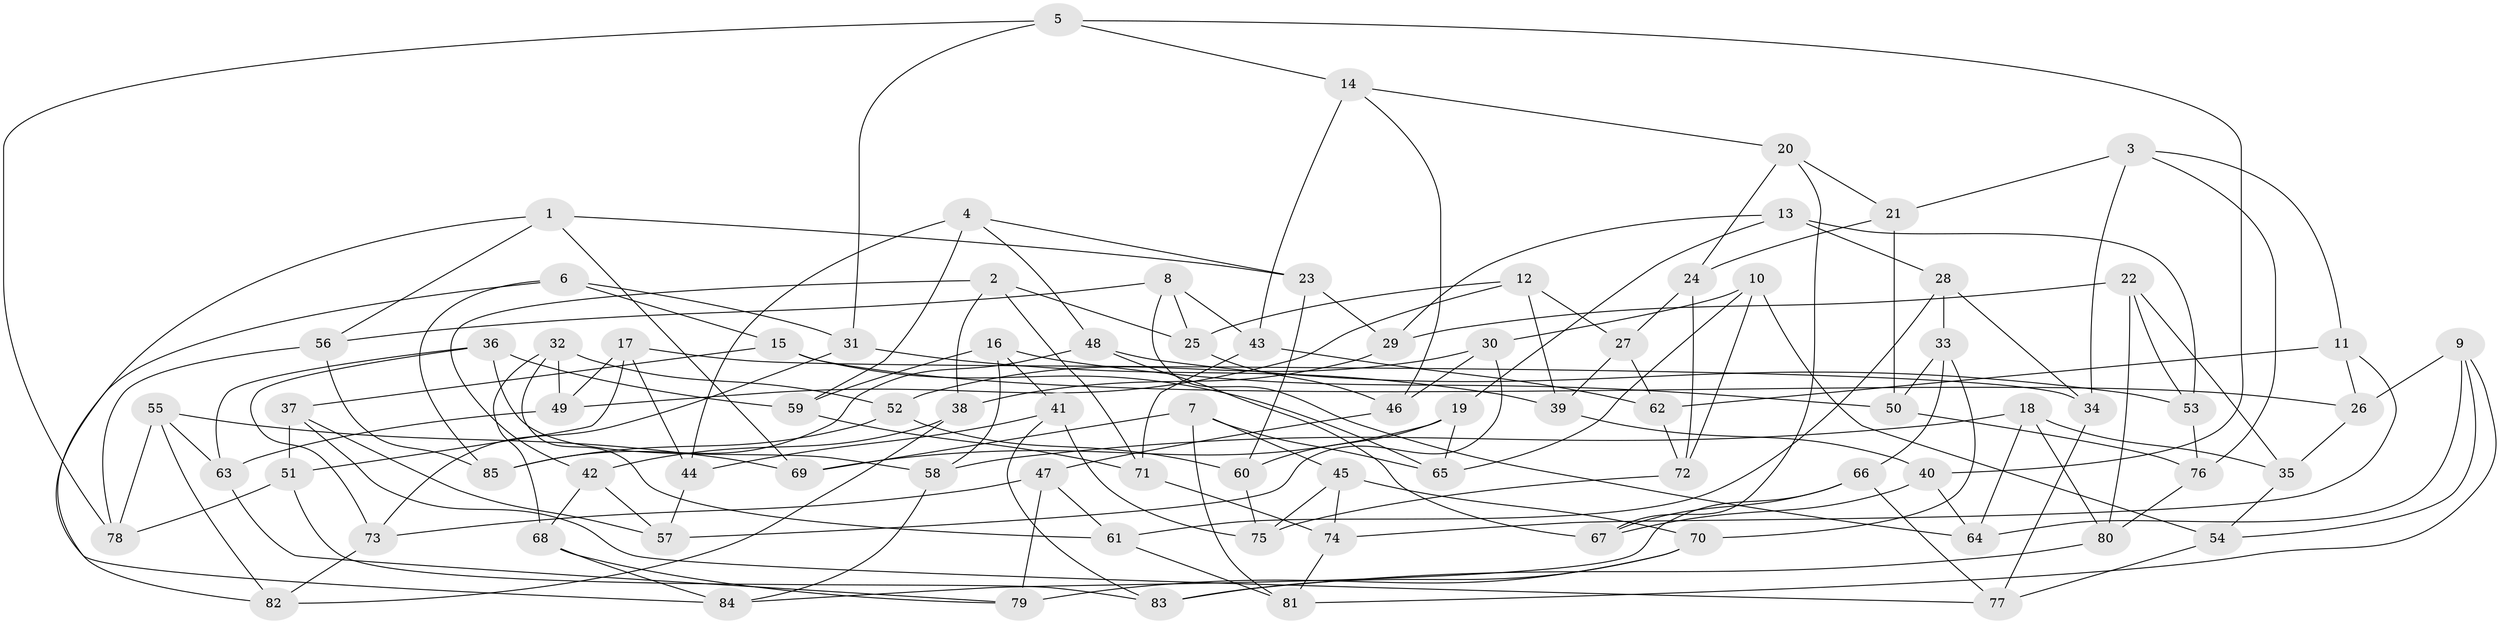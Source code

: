 // Generated by graph-tools (version 1.1) at 2025/38/03/09/25 02:38:02]
// undirected, 85 vertices, 170 edges
graph export_dot {
graph [start="1"]
  node [color=gray90,style=filled];
  1;
  2;
  3;
  4;
  5;
  6;
  7;
  8;
  9;
  10;
  11;
  12;
  13;
  14;
  15;
  16;
  17;
  18;
  19;
  20;
  21;
  22;
  23;
  24;
  25;
  26;
  27;
  28;
  29;
  30;
  31;
  32;
  33;
  34;
  35;
  36;
  37;
  38;
  39;
  40;
  41;
  42;
  43;
  44;
  45;
  46;
  47;
  48;
  49;
  50;
  51;
  52;
  53;
  54;
  55;
  56;
  57;
  58;
  59;
  60;
  61;
  62;
  63;
  64;
  65;
  66;
  67;
  68;
  69;
  70;
  71;
  72;
  73;
  74;
  75;
  76;
  77;
  78;
  79;
  80;
  81;
  82;
  83;
  84;
  85;
  1 -- 84;
  1 -- 23;
  1 -- 56;
  1 -- 69;
  2 -- 71;
  2 -- 38;
  2 -- 25;
  2 -- 42;
  3 -- 11;
  3 -- 76;
  3 -- 21;
  3 -- 34;
  4 -- 23;
  4 -- 59;
  4 -- 48;
  4 -- 44;
  5 -- 40;
  5 -- 14;
  5 -- 78;
  5 -- 31;
  6 -- 15;
  6 -- 82;
  6 -- 31;
  6 -- 85;
  7 -- 81;
  7 -- 45;
  7 -- 69;
  7 -- 65;
  8 -- 64;
  8 -- 56;
  8 -- 43;
  8 -- 25;
  9 -- 64;
  9 -- 26;
  9 -- 54;
  9 -- 81;
  10 -- 72;
  10 -- 30;
  10 -- 65;
  10 -- 54;
  11 -- 74;
  11 -- 26;
  11 -- 62;
  12 -- 49;
  12 -- 27;
  12 -- 39;
  12 -- 25;
  13 -- 19;
  13 -- 29;
  13 -- 53;
  13 -- 28;
  14 -- 20;
  14 -- 46;
  14 -- 43;
  15 -- 37;
  15 -- 65;
  15 -- 26;
  16 -- 41;
  16 -- 50;
  16 -- 58;
  16 -- 59;
  17 -- 51;
  17 -- 34;
  17 -- 44;
  17 -- 49;
  18 -- 35;
  18 -- 80;
  18 -- 64;
  18 -- 58;
  19 -- 69;
  19 -- 60;
  19 -- 65;
  20 -- 67;
  20 -- 21;
  20 -- 24;
  21 -- 24;
  21 -- 50;
  22 -- 53;
  22 -- 80;
  22 -- 29;
  22 -- 35;
  23 -- 60;
  23 -- 29;
  24 -- 27;
  24 -- 72;
  25 -- 46;
  26 -- 35;
  27 -- 62;
  27 -- 39;
  28 -- 34;
  28 -- 33;
  28 -- 61;
  29 -- 38;
  30 -- 52;
  30 -- 46;
  30 -- 57;
  31 -- 39;
  31 -- 73;
  32 -- 61;
  32 -- 52;
  32 -- 49;
  32 -- 68;
  33 -- 66;
  33 -- 70;
  33 -- 50;
  34 -- 77;
  35 -- 54;
  36 -- 73;
  36 -- 63;
  36 -- 58;
  36 -- 59;
  37 -- 77;
  37 -- 51;
  37 -- 57;
  38 -- 82;
  38 -- 42;
  39 -- 40;
  40 -- 64;
  40 -- 67;
  41 -- 75;
  41 -- 44;
  41 -- 83;
  42 -- 68;
  42 -- 57;
  43 -- 62;
  43 -- 71;
  44 -- 57;
  45 -- 75;
  45 -- 74;
  45 -- 70;
  46 -- 47;
  47 -- 79;
  47 -- 73;
  47 -- 61;
  48 -- 53;
  48 -- 67;
  48 -- 85;
  49 -- 63;
  50 -- 76;
  51 -- 78;
  51 -- 83;
  52 -- 85;
  52 -- 60;
  53 -- 76;
  54 -- 77;
  55 -- 69;
  55 -- 78;
  55 -- 63;
  55 -- 82;
  56 -- 78;
  56 -- 85;
  58 -- 84;
  59 -- 71;
  60 -- 75;
  61 -- 81;
  62 -- 72;
  63 -- 79;
  66 -- 84;
  66 -- 67;
  66 -- 77;
  68 -- 79;
  68 -- 84;
  70 -- 83;
  70 -- 79;
  71 -- 74;
  72 -- 75;
  73 -- 82;
  74 -- 81;
  76 -- 80;
  80 -- 83;
}
